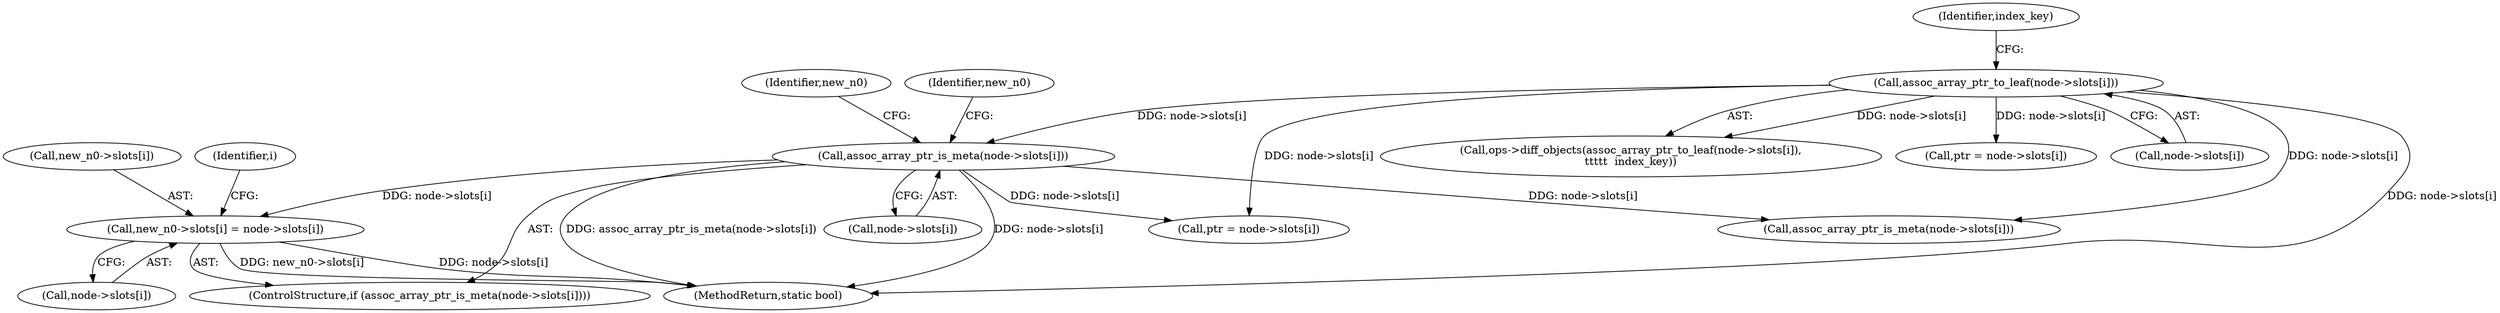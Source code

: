digraph "0_linux_8d4a2ec1e0b41b0cf9a0c5cd4511da7f8e4f3de2@pointer" {
"1000549" [label="(Call,new_n0->slots[i] = node->slots[i])"];
"1000543" [label="(Call,assoc_array_ptr_is_meta(node->slots[i]))"];
"1001017" [label="(Call,assoc_array_ptr_to_leaf(node->slots[i]))"];
"1000744" [label="(Call,ptr = node->slots[i])"];
"1000555" [label="(Call,node->slots[i])"];
"1000602" [label="(Call,assoc_array_ptr_is_meta(node->slots[i]))"];
"1001016" [label="(Call,ops->diff_objects(assoc_array_ptr_to_leaf(node->slots[i]),\n\t\t\t\t\t  index_key))"];
"1000541" [label="(Identifier,i)"];
"1000564" [label="(Identifier,new_n0)"];
"1001201" [label="(Call,ptr = node->slots[i])"];
"1000542" [label="(ControlStructure,if (assoc_array_ptr_is_meta(node->slots[i])))"];
"1000543" [label="(Call,assoc_array_ptr_is_meta(node->slots[i]))"];
"1001023" [label="(Identifier,index_key)"];
"1001018" [label="(Call,node->slots[i])"];
"1001248" [label="(MethodReturn,static bool)"];
"1000552" [label="(Identifier,new_n0)"];
"1001017" [label="(Call,assoc_array_ptr_to_leaf(node->slots[i]))"];
"1000550" [label="(Call,new_n0->slots[i])"];
"1000544" [label="(Call,node->slots[i])"];
"1000549" [label="(Call,new_n0->slots[i] = node->slots[i])"];
"1000549" -> "1000542"  [label="AST: "];
"1000549" -> "1000555"  [label="CFG: "];
"1000550" -> "1000549"  [label="AST: "];
"1000555" -> "1000549"  [label="AST: "];
"1000541" -> "1000549"  [label="CFG: "];
"1000549" -> "1001248"  [label="DDG: new_n0->slots[i]"];
"1000549" -> "1001248"  [label="DDG: node->slots[i]"];
"1000543" -> "1000549"  [label="DDG: node->slots[i]"];
"1000543" -> "1000542"  [label="AST: "];
"1000543" -> "1000544"  [label="CFG: "];
"1000544" -> "1000543"  [label="AST: "];
"1000552" -> "1000543"  [label="CFG: "];
"1000564" -> "1000543"  [label="CFG: "];
"1000543" -> "1001248"  [label="DDG: assoc_array_ptr_is_meta(node->slots[i])"];
"1000543" -> "1001248"  [label="DDG: node->slots[i]"];
"1001017" -> "1000543"  [label="DDG: node->slots[i]"];
"1000543" -> "1000602"  [label="DDG: node->slots[i]"];
"1000543" -> "1000744"  [label="DDG: node->slots[i]"];
"1001017" -> "1001016"  [label="AST: "];
"1001017" -> "1001018"  [label="CFG: "];
"1001018" -> "1001017"  [label="AST: "];
"1001023" -> "1001017"  [label="CFG: "];
"1001017" -> "1001248"  [label="DDG: node->slots[i]"];
"1001017" -> "1000602"  [label="DDG: node->slots[i]"];
"1001017" -> "1000744"  [label="DDG: node->slots[i]"];
"1001017" -> "1001016"  [label="DDG: node->slots[i]"];
"1001017" -> "1001201"  [label="DDG: node->slots[i]"];
}

